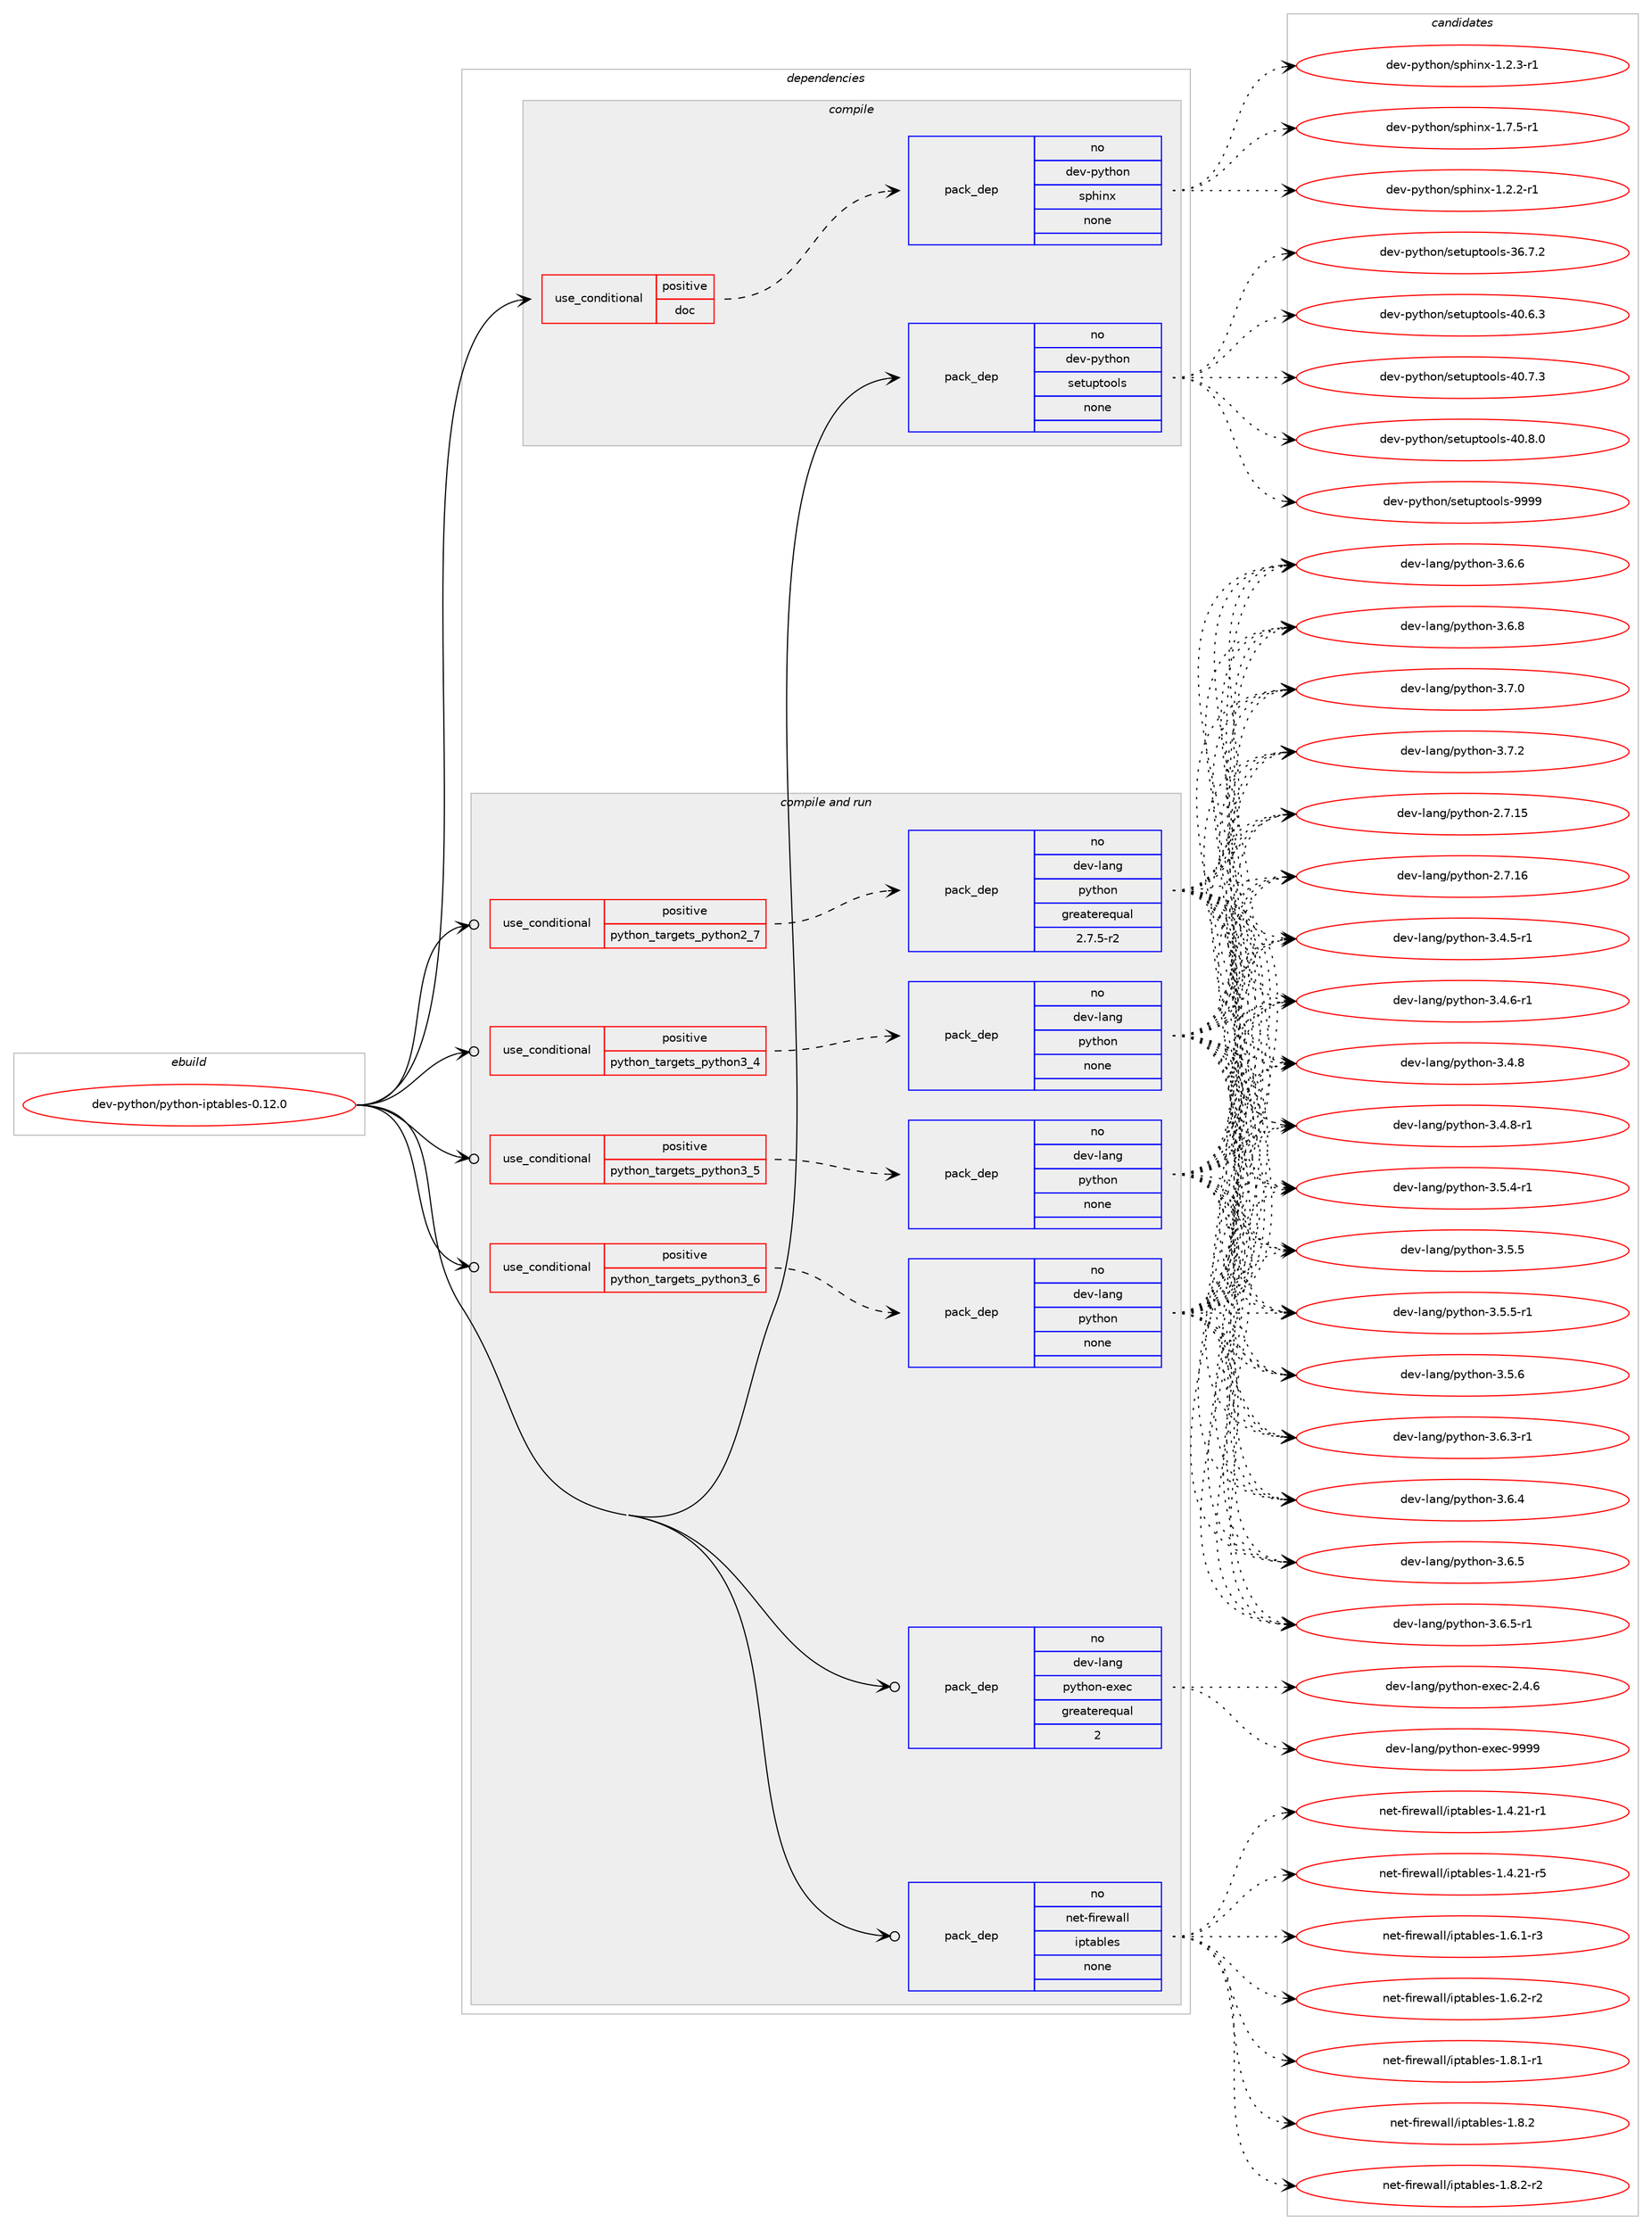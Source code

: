 digraph prolog {

# *************
# Graph options
# *************

newrank=true;
concentrate=true;
compound=true;
graph [rankdir=LR,fontname=Helvetica,fontsize=10,ranksep=1.5];#, ranksep=2.5, nodesep=0.2];
edge  [arrowhead=vee];
node  [fontname=Helvetica,fontsize=10];

# **********
# The ebuild
# **********

subgraph cluster_leftcol {
color=gray;
rank=same;
label=<<i>ebuild</i>>;
id [label="dev-python/python-iptables-0.12.0", color=red, width=4, href="../dev-python/python-iptables-0.12.0.svg"];
}

# ****************
# The dependencies
# ****************

subgraph cluster_midcol {
color=gray;
label=<<i>dependencies</i>>;
subgraph cluster_compile {
fillcolor="#eeeeee";
style=filled;
label=<<i>compile</i>>;
subgraph cond382723 {
dependency1435195 [label=<<TABLE BORDER="0" CELLBORDER="1" CELLSPACING="0" CELLPADDING="4"><TR><TD ROWSPAN="3" CELLPADDING="10">use_conditional</TD></TR><TR><TD>positive</TD></TR><TR><TD>doc</TD></TR></TABLE>>, shape=none, color=red];
subgraph pack1029118 {
dependency1435196 [label=<<TABLE BORDER="0" CELLBORDER="1" CELLSPACING="0" CELLPADDING="4" WIDTH="220"><TR><TD ROWSPAN="6" CELLPADDING="30">pack_dep</TD></TR><TR><TD WIDTH="110">no</TD></TR><TR><TD>dev-python</TD></TR><TR><TD>sphinx</TD></TR><TR><TD>none</TD></TR><TR><TD></TD></TR></TABLE>>, shape=none, color=blue];
}
dependency1435195:e -> dependency1435196:w [weight=20,style="dashed",arrowhead="vee"];
}
id:e -> dependency1435195:w [weight=20,style="solid",arrowhead="vee"];
subgraph pack1029119 {
dependency1435197 [label=<<TABLE BORDER="0" CELLBORDER="1" CELLSPACING="0" CELLPADDING="4" WIDTH="220"><TR><TD ROWSPAN="6" CELLPADDING="30">pack_dep</TD></TR><TR><TD WIDTH="110">no</TD></TR><TR><TD>dev-python</TD></TR><TR><TD>setuptools</TD></TR><TR><TD>none</TD></TR><TR><TD></TD></TR></TABLE>>, shape=none, color=blue];
}
id:e -> dependency1435197:w [weight=20,style="solid",arrowhead="vee"];
}
subgraph cluster_compileandrun {
fillcolor="#eeeeee";
style=filled;
label=<<i>compile and run</i>>;
subgraph cond382724 {
dependency1435198 [label=<<TABLE BORDER="0" CELLBORDER="1" CELLSPACING="0" CELLPADDING="4"><TR><TD ROWSPAN="3" CELLPADDING="10">use_conditional</TD></TR><TR><TD>positive</TD></TR><TR><TD>python_targets_python2_7</TD></TR></TABLE>>, shape=none, color=red];
subgraph pack1029120 {
dependency1435199 [label=<<TABLE BORDER="0" CELLBORDER="1" CELLSPACING="0" CELLPADDING="4" WIDTH="220"><TR><TD ROWSPAN="6" CELLPADDING="30">pack_dep</TD></TR><TR><TD WIDTH="110">no</TD></TR><TR><TD>dev-lang</TD></TR><TR><TD>python</TD></TR><TR><TD>greaterequal</TD></TR><TR><TD>2.7.5-r2</TD></TR></TABLE>>, shape=none, color=blue];
}
dependency1435198:e -> dependency1435199:w [weight=20,style="dashed",arrowhead="vee"];
}
id:e -> dependency1435198:w [weight=20,style="solid",arrowhead="odotvee"];
subgraph cond382725 {
dependency1435200 [label=<<TABLE BORDER="0" CELLBORDER="1" CELLSPACING="0" CELLPADDING="4"><TR><TD ROWSPAN="3" CELLPADDING="10">use_conditional</TD></TR><TR><TD>positive</TD></TR><TR><TD>python_targets_python3_4</TD></TR></TABLE>>, shape=none, color=red];
subgraph pack1029121 {
dependency1435201 [label=<<TABLE BORDER="0" CELLBORDER="1" CELLSPACING="0" CELLPADDING="4" WIDTH="220"><TR><TD ROWSPAN="6" CELLPADDING="30">pack_dep</TD></TR><TR><TD WIDTH="110">no</TD></TR><TR><TD>dev-lang</TD></TR><TR><TD>python</TD></TR><TR><TD>none</TD></TR><TR><TD></TD></TR></TABLE>>, shape=none, color=blue];
}
dependency1435200:e -> dependency1435201:w [weight=20,style="dashed",arrowhead="vee"];
}
id:e -> dependency1435200:w [weight=20,style="solid",arrowhead="odotvee"];
subgraph cond382726 {
dependency1435202 [label=<<TABLE BORDER="0" CELLBORDER="1" CELLSPACING="0" CELLPADDING="4"><TR><TD ROWSPAN="3" CELLPADDING="10">use_conditional</TD></TR><TR><TD>positive</TD></TR><TR><TD>python_targets_python3_5</TD></TR></TABLE>>, shape=none, color=red];
subgraph pack1029122 {
dependency1435203 [label=<<TABLE BORDER="0" CELLBORDER="1" CELLSPACING="0" CELLPADDING="4" WIDTH="220"><TR><TD ROWSPAN="6" CELLPADDING="30">pack_dep</TD></TR><TR><TD WIDTH="110">no</TD></TR><TR><TD>dev-lang</TD></TR><TR><TD>python</TD></TR><TR><TD>none</TD></TR><TR><TD></TD></TR></TABLE>>, shape=none, color=blue];
}
dependency1435202:e -> dependency1435203:w [weight=20,style="dashed",arrowhead="vee"];
}
id:e -> dependency1435202:w [weight=20,style="solid",arrowhead="odotvee"];
subgraph cond382727 {
dependency1435204 [label=<<TABLE BORDER="0" CELLBORDER="1" CELLSPACING="0" CELLPADDING="4"><TR><TD ROWSPAN="3" CELLPADDING="10">use_conditional</TD></TR><TR><TD>positive</TD></TR><TR><TD>python_targets_python3_6</TD></TR></TABLE>>, shape=none, color=red];
subgraph pack1029123 {
dependency1435205 [label=<<TABLE BORDER="0" CELLBORDER="1" CELLSPACING="0" CELLPADDING="4" WIDTH="220"><TR><TD ROWSPAN="6" CELLPADDING="30">pack_dep</TD></TR><TR><TD WIDTH="110">no</TD></TR><TR><TD>dev-lang</TD></TR><TR><TD>python</TD></TR><TR><TD>none</TD></TR><TR><TD></TD></TR></TABLE>>, shape=none, color=blue];
}
dependency1435204:e -> dependency1435205:w [weight=20,style="dashed",arrowhead="vee"];
}
id:e -> dependency1435204:w [weight=20,style="solid",arrowhead="odotvee"];
subgraph pack1029124 {
dependency1435206 [label=<<TABLE BORDER="0" CELLBORDER="1" CELLSPACING="0" CELLPADDING="4" WIDTH="220"><TR><TD ROWSPAN="6" CELLPADDING="30">pack_dep</TD></TR><TR><TD WIDTH="110">no</TD></TR><TR><TD>dev-lang</TD></TR><TR><TD>python-exec</TD></TR><TR><TD>greaterequal</TD></TR><TR><TD>2</TD></TR></TABLE>>, shape=none, color=blue];
}
id:e -> dependency1435206:w [weight=20,style="solid",arrowhead="odotvee"];
subgraph pack1029125 {
dependency1435207 [label=<<TABLE BORDER="0" CELLBORDER="1" CELLSPACING="0" CELLPADDING="4" WIDTH="220"><TR><TD ROWSPAN="6" CELLPADDING="30">pack_dep</TD></TR><TR><TD WIDTH="110">no</TD></TR><TR><TD>net-firewall</TD></TR><TR><TD>iptables</TD></TR><TR><TD>none</TD></TR><TR><TD></TD></TR></TABLE>>, shape=none, color=blue];
}
id:e -> dependency1435207:w [weight=20,style="solid",arrowhead="odotvee"];
}
subgraph cluster_run {
fillcolor="#eeeeee";
style=filled;
label=<<i>run</i>>;
}
}

# **************
# The candidates
# **************

subgraph cluster_choices {
rank=same;
color=gray;
label=<<i>candidates</i>>;

subgraph choice1029118 {
color=black;
nodesep=1;
choice10010111845112121116104111110471151121041051101204549465046504511449 [label="dev-python/sphinx-1.2.2-r1", color=red, width=4,href="../dev-python/sphinx-1.2.2-r1.svg"];
choice10010111845112121116104111110471151121041051101204549465046514511449 [label="dev-python/sphinx-1.2.3-r1", color=red, width=4,href="../dev-python/sphinx-1.2.3-r1.svg"];
choice10010111845112121116104111110471151121041051101204549465546534511449 [label="dev-python/sphinx-1.7.5-r1", color=red, width=4,href="../dev-python/sphinx-1.7.5-r1.svg"];
dependency1435196:e -> choice10010111845112121116104111110471151121041051101204549465046504511449:w [style=dotted,weight="100"];
dependency1435196:e -> choice10010111845112121116104111110471151121041051101204549465046514511449:w [style=dotted,weight="100"];
dependency1435196:e -> choice10010111845112121116104111110471151121041051101204549465546534511449:w [style=dotted,weight="100"];
}
subgraph choice1029119 {
color=black;
nodesep=1;
choice100101118451121211161041111104711510111611711211611111110811545515446554650 [label="dev-python/setuptools-36.7.2", color=red, width=4,href="../dev-python/setuptools-36.7.2.svg"];
choice100101118451121211161041111104711510111611711211611111110811545524846544651 [label="dev-python/setuptools-40.6.3", color=red, width=4,href="../dev-python/setuptools-40.6.3.svg"];
choice100101118451121211161041111104711510111611711211611111110811545524846554651 [label="dev-python/setuptools-40.7.3", color=red, width=4,href="../dev-python/setuptools-40.7.3.svg"];
choice100101118451121211161041111104711510111611711211611111110811545524846564648 [label="dev-python/setuptools-40.8.0", color=red, width=4,href="../dev-python/setuptools-40.8.0.svg"];
choice10010111845112121116104111110471151011161171121161111111081154557575757 [label="dev-python/setuptools-9999", color=red, width=4,href="../dev-python/setuptools-9999.svg"];
dependency1435197:e -> choice100101118451121211161041111104711510111611711211611111110811545515446554650:w [style=dotted,weight="100"];
dependency1435197:e -> choice100101118451121211161041111104711510111611711211611111110811545524846544651:w [style=dotted,weight="100"];
dependency1435197:e -> choice100101118451121211161041111104711510111611711211611111110811545524846554651:w [style=dotted,weight="100"];
dependency1435197:e -> choice100101118451121211161041111104711510111611711211611111110811545524846564648:w [style=dotted,weight="100"];
dependency1435197:e -> choice10010111845112121116104111110471151011161171121161111111081154557575757:w [style=dotted,weight="100"];
}
subgraph choice1029120 {
color=black;
nodesep=1;
choice10010111845108971101034711212111610411111045504655464953 [label="dev-lang/python-2.7.15", color=red, width=4,href="../dev-lang/python-2.7.15.svg"];
choice10010111845108971101034711212111610411111045504655464954 [label="dev-lang/python-2.7.16", color=red, width=4,href="../dev-lang/python-2.7.16.svg"];
choice1001011184510897110103471121211161041111104551465246534511449 [label="dev-lang/python-3.4.5-r1", color=red, width=4,href="../dev-lang/python-3.4.5-r1.svg"];
choice1001011184510897110103471121211161041111104551465246544511449 [label="dev-lang/python-3.4.6-r1", color=red, width=4,href="../dev-lang/python-3.4.6-r1.svg"];
choice100101118451089711010347112121116104111110455146524656 [label="dev-lang/python-3.4.8", color=red, width=4,href="../dev-lang/python-3.4.8.svg"];
choice1001011184510897110103471121211161041111104551465246564511449 [label="dev-lang/python-3.4.8-r1", color=red, width=4,href="../dev-lang/python-3.4.8-r1.svg"];
choice1001011184510897110103471121211161041111104551465346524511449 [label="dev-lang/python-3.5.4-r1", color=red, width=4,href="../dev-lang/python-3.5.4-r1.svg"];
choice100101118451089711010347112121116104111110455146534653 [label="dev-lang/python-3.5.5", color=red, width=4,href="../dev-lang/python-3.5.5.svg"];
choice1001011184510897110103471121211161041111104551465346534511449 [label="dev-lang/python-3.5.5-r1", color=red, width=4,href="../dev-lang/python-3.5.5-r1.svg"];
choice100101118451089711010347112121116104111110455146534654 [label="dev-lang/python-3.5.6", color=red, width=4,href="../dev-lang/python-3.5.6.svg"];
choice1001011184510897110103471121211161041111104551465446514511449 [label="dev-lang/python-3.6.3-r1", color=red, width=4,href="../dev-lang/python-3.6.3-r1.svg"];
choice100101118451089711010347112121116104111110455146544652 [label="dev-lang/python-3.6.4", color=red, width=4,href="../dev-lang/python-3.6.4.svg"];
choice100101118451089711010347112121116104111110455146544653 [label="dev-lang/python-3.6.5", color=red, width=4,href="../dev-lang/python-3.6.5.svg"];
choice1001011184510897110103471121211161041111104551465446534511449 [label="dev-lang/python-3.6.5-r1", color=red, width=4,href="../dev-lang/python-3.6.5-r1.svg"];
choice100101118451089711010347112121116104111110455146544654 [label="dev-lang/python-3.6.6", color=red, width=4,href="../dev-lang/python-3.6.6.svg"];
choice100101118451089711010347112121116104111110455146544656 [label="dev-lang/python-3.6.8", color=red, width=4,href="../dev-lang/python-3.6.8.svg"];
choice100101118451089711010347112121116104111110455146554648 [label="dev-lang/python-3.7.0", color=red, width=4,href="../dev-lang/python-3.7.0.svg"];
choice100101118451089711010347112121116104111110455146554650 [label="dev-lang/python-3.7.2", color=red, width=4,href="../dev-lang/python-3.7.2.svg"];
dependency1435199:e -> choice10010111845108971101034711212111610411111045504655464953:w [style=dotted,weight="100"];
dependency1435199:e -> choice10010111845108971101034711212111610411111045504655464954:w [style=dotted,weight="100"];
dependency1435199:e -> choice1001011184510897110103471121211161041111104551465246534511449:w [style=dotted,weight="100"];
dependency1435199:e -> choice1001011184510897110103471121211161041111104551465246544511449:w [style=dotted,weight="100"];
dependency1435199:e -> choice100101118451089711010347112121116104111110455146524656:w [style=dotted,weight="100"];
dependency1435199:e -> choice1001011184510897110103471121211161041111104551465246564511449:w [style=dotted,weight="100"];
dependency1435199:e -> choice1001011184510897110103471121211161041111104551465346524511449:w [style=dotted,weight="100"];
dependency1435199:e -> choice100101118451089711010347112121116104111110455146534653:w [style=dotted,weight="100"];
dependency1435199:e -> choice1001011184510897110103471121211161041111104551465346534511449:w [style=dotted,weight="100"];
dependency1435199:e -> choice100101118451089711010347112121116104111110455146534654:w [style=dotted,weight="100"];
dependency1435199:e -> choice1001011184510897110103471121211161041111104551465446514511449:w [style=dotted,weight="100"];
dependency1435199:e -> choice100101118451089711010347112121116104111110455146544652:w [style=dotted,weight="100"];
dependency1435199:e -> choice100101118451089711010347112121116104111110455146544653:w [style=dotted,weight="100"];
dependency1435199:e -> choice1001011184510897110103471121211161041111104551465446534511449:w [style=dotted,weight="100"];
dependency1435199:e -> choice100101118451089711010347112121116104111110455146544654:w [style=dotted,weight="100"];
dependency1435199:e -> choice100101118451089711010347112121116104111110455146544656:w [style=dotted,weight="100"];
dependency1435199:e -> choice100101118451089711010347112121116104111110455146554648:w [style=dotted,weight="100"];
dependency1435199:e -> choice100101118451089711010347112121116104111110455146554650:w [style=dotted,weight="100"];
}
subgraph choice1029121 {
color=black;
nodesep=1;
choice10010111845108971101034711212111610411111045504655464953 [label="dev-lang/python-2.7.15", color=red, width=4,href="../dev-lang/python-2.7.15.svg"];
choice10010111845108971101034711212111610411111045504655464954 [label="dev-lang/python-2.7.16", color=red, width=4,href="../dev-lang/python-2.7.16.svg"];
choice1001011184510897110103471121211161041111104551465246534511449 [label="dev-lang/python-3.4.5-r1", color=red, width=4,href="../dev-lang/python-3.4.5-r1.svg"];
choice1001011184510897110103471121211161041111104551465246544511449 [label="dev-lang/python-3.4.6-r1", color=red, width=4,href="../dev-lang/python-3.4.6-r1.svg"];
choice100101118451089711010347112121116104111110455146524656 [label="dev-lang/python-3.4.8", color=red, width=4,href="../dev-lang/python-3.4.8.svg"];
choice1001011184510897110103471121211161041111104551465246564511449 [label="dev-lang/python-3.4.8-r1", color=red, width=4,href="../dev-lang/python-3.4.8-r1.svg"];
choice1001011184510897110103471121211161041111104551465346524511449 [label="dev-lang/python-3.5.4-r1", color=red, width=4,href="../dev-lang/python-3.5.4-r1.svg"];
choice100101118451089711010347112121116104111110455146534653 [label="dev-lang/python-3.5.5", color=red, width=4,href="../dev-lang/python-3.5.5.svg"];
choice1001011184510897110103471121211161041111104551465346534511449 [label="dev-lang/python-3.5.5-r1", color=red, width=4,href="../dev-lang/python-3.5.5-r1.svg"];
choice100101118451089711010347112121116104111110455146534654 [label="dev-lang/python-3.5.6", color=red, width=4,href="../dev-lang/python-3.5.6.svg"];
choice1001011184510897110103471121211161041111104551465446514511449 [label="dev-lang/python-3.6.3-r1", color=red, width=4,href="../dev-lang/python-3.6.3-r1.svg"];
choice100101118451089711010347112121116104111110455146544652 [label="dev-lang/python-3.6.4", color=red, width=4,href="../dev-lang/python-3.6.4.svg"];
choice100101118451089711010347112121116104111110455146544653 [label="dev-lang/python-3.6.5", color=red, width=4,href="../dev-lang/python-3.6.5.svg"];
choice1001011184510897110103471121211161041111104551465446534511449 [label="dev-lang/python-3.6.5-r1", color=red, width=4,href="../dev-lang/python-3.6.5-r1.svg"];
choice100101118451089711010347112121116104111110455146544654 [label="dev-lang/python-3.6.6", color=red, width=4,href="../dev-lang/python-3.6.6.svg"];
choice100101118451089711010347112121116104111110455146544656 [label="dev-lang/python-3.6.8", color=red, width=4,href="../dev-lang/python-3.6.8.svg"];
choice100101118451089711010347112121116104111110455146554648 [label="dev-lang/python-3.7.0", color=red, width=4,href="../dev-lang/python-3.7.0.svg"];
choice100101118451089711010347112121116104111110455146554650 [label="dev-lang/python-3.7.2", color=red, width=4,href="../dev-lang/python-3.7.2.svg"];
dependency1435201:e -> choice10010111845108971101034711212111610411111045504655464953:w [style=dotted,weight="100"];
dependency1435201:e -> choice10010111845108971101034711212111610411111045504655464954:w [style=dotted,weight="100"];
dependency1435201:e -> choice1001011184510897110103471121211161041111104551465246534511449:w [style=dotted,weight="100"];
dependency1435201:e -> choice1001011184510897110103471121211161041111104551465246544511449:w [style=dotted,weight="100"];
dependency1435201:e -> choice100101118451089711010347112121116104111110455146524656:w [style=dotted,weight="100"];
dependency1435201:e -> choice1001011184510897110103471121211161041111104551465246564511449:w [style=dotted,weight="100"];
dependency1435201:e -> choice1001011184510897110103471121211161041111104551465346524511449:w [style=dotted,weight="100"];
dependency1435201:e -> choice100101118451089711010347112121116104111110455146534653:w [style=dotted,weight="100"];
dependency1435201:e -> choice1001011184510897110103471121211161041111104551465346534511449:w [style=dotted,weight="100"];
dependency1435201:e -> choice100101118451089711010347112121116104111110455146534654:w [style=dotted,weight="100"];
dependency1435201:e -> choice1001011184510897110103471121211161041111104551465446514511449:w [style=dotted,weight="100"];
dependency1435201:e -> choice100101118451089711010347112121116104111110455146544652:w [style=dotted,weight="100"];
dependency1435201:e -> choice100101118451089711010347112121116104111110455146544653:w [style=dotted,weight="100"];
dependency1435201:e -> choice1001011184510897110103471121211161041111104551465446534511449:w [style=dotted,weight="100"];
dependency1435201:e -> choice100101118451089711010347112121116104111110455146544654:w [style=dotted,weight="100"];
dependency1435201:e -> choice100101118451089711010347112121116104111110455146544656:w [style=dotted,weight="100"];
dependency1435201:e -> choice100101118451089711010347112121116104111110455146554648:w [style=dotted,weight="100"];
dependency1435201:e -> choice100101118451089711010347112121116104111110455146554650:w [style=dotted,weight="100"];
}
subgraph choice1029122 {
color=black;
nodesep=1;
choice10010111845108971101034711212111610411111045504655464953 [label="dev-lang/python-2.7.15", color=red, width=4,href="../dev-lang/python-2.7.15.svg"];
choice10010111845108971101034711212111610411111045504655464954 [label="dev-lang/python-2.7.16", color=red, width=4,href="../dev-lang/python-2.7.16.svg"];
choice1001011184510897110103471121211161041111104551465246534511449 [label="dev-lang/python-3.4.5-r1", color=red, width=4,href="../dev-lang/python-3.4.5-r1.svg"];
choice1001011184510897110103471121211161041111104551465246544511449 [label="dev-lang/python-3.4.6-r1", color=red, width=4,href="../dev-lang/python-3.4.6-r1.svg"];
choice100101118451089711010347112121116104111110455146524656 [label="dev-lang/python-3.4.8", color=red, width=4,href="../dev-lang/python-3.4.8.svg"];
choice1001011184510897110103471121211161041111104551465246564511449 [label="dev-lang/python-3.4.8-r1", color=red, width=4,href="../dev-lang/python-3.4.8-r1.svg"];
choice1001011184510897110103471121211161041111104551465346524511449 [label="dev-lang/python-3.5.4-r1", color=red, width=4,href="../dev-lang/python-3.5.4-r1.svg"];
choice100101118451089711010347112121116104111110455146534653 [label="dev-lang/python-3.5.5", color=red, width=4,href="../dev-lang/python-3.5.5.svg"];
choice1001011184510897110103471121211161041111104551465346534511449 [label="dev-lang/python-3.5.5-r1", color=red, width=4,href="../dev-lang/python-3.5.5-r1.svg"];
choice100101118451089711010347112121116104111110455146534654 [label="dev-lang/python-3.5.6", color=red, width=4,href="../dev-lang/python-3.5.6.svg"];
choice1001011184510897110103471121211161041111104551465446514511449 [label="dev-lang/python-3.6.3-r1", color=red, width=4,href="../dev-lang/python-3.6.3-r1.svg"];
choice100101118451089711010347112121116104111110455146544652 [label="dev-lang/python-3.6.4", color=red, width=4,href="../dev-lang/python-3.6.4.svg"];
choice100101118451089711010347112121116104111110455146544653 [label="dev-lang/python-3.6.5", color=red, width=4,href="../dev-lang/python-3.6.5.svg"];
choice1001011184510897110103471121211161041111104551465446534511449 [label="dev-lang/python-3.6.5-r1", color=red, width=4,href="../dev-lang/python-3.6.5-r1.svg"];
choice100101118451089711010347112121116104111110455146544654 [label="dev-lang/python-3.6.6", color=red, width=4,href="../dev-lang/python-3.6.6.svg"];
choice100101118451089711010347112121116104111110455146544656 [label="dev-lang/python-3.6.8", color=red, width=4,href="../dev-lang/python-3.6.8.svg"];
choice100101118451089711010347112121116104111110455146554648 [label="dev-lang/python-3.7.0", color=red, width=4,href="../dev-lang/python-3.7.0.svg"];
choice100101118451089711010347112121116104111110455146554650 [label="dev-lang/python-3.7.2", color=red, width=4,href="../dev-lang/python-3.7.2.svg"];
dependency1435203:e -> choice10010111845108971101034711212111610411111045504655464953:w [style=dotted,weight="100"];
dependency1435203:e -> choice10010111845108971101034711212111610411111045504655464954:w [style=dotted,weight="100"];
dependency1435203:e -> choice1001011184510897110103471121211161041111104551465246534511449:w [style=dotted,weight="100"];
dependency1435203:e -> choice1001011184510897110103471121211161041111104551465246544511449:w [style=dotted,weight="100"];
dependency1435203:e -> choice100101118451089711010347112121116104111110455146524656:w [style=dotted,weight="100"];
dependency1435203:e -> choice1001011184510897110103471121211161041111104551465246564511449:w [style=dotted,weight="100"];
dependency1435203:e -> choice1001011184510897110103471121211161041111104551465346524511449:w [style=dotted,weight="100"];
dependency1435203:e -> choice100101118451089711010347112121116104111110455146534653:w [style=dotted,weight="100"];
dependency1435203:e -> choice1001011184510897110103471121211161041111104551465346534511449:w [style=dotted,weight="100"];
dependency1435203:e -> choice100101118451089711010347112121116104111110455146534654:w [style=dotted,weight="100"];
dependency1435203:e -> choice1001011184510897110103471121211161041111104551465446514511449:w [style=dotted,weight="100"];
dependency1435203:e -> choice100101118451089711010347112121116104111110455146544652:w [style=dotted,weight="100"];
dependency1435203:e -> choice100101118451089711010347112121116104111110455146544653:w [style=dotted,weight="100"];
dependency1435203:e -> choice1001011184510897110103471121211161041111104551465446534511449:w [style=dotted,weight="100"];
dependency1435203:e -> choice100101118451089711010347112121116104111110455146544654:w [style=dotted,weight="100"];
dependency1435203:e -> choice100101118451089711010347112121116104111110455146544656:w [style=dotted,weight="100"];
dependency1435203:e -> choice100101118451089711010347112121116104111110455146554648:w [style=dotted,weight="100"];
dependency1435203:e -> choice100101118451089711010347112121116104111110455146554650:w [style=dotted,weight="100"];
}
subgraph choice1029123 {
color=black;
nodesep=1;
choice10010111845108971101034711212111610411111045504655464953 [label="dev-lang/python-2.7.15", color=red, width=4,href="../dev-lang/python-2.7.15.svg"];
choice10010111845108971101034711212111610411111045504655464954 [label="dev-lang/python-2.7.16", color=red, width=4,href="../dev-lang/python-2.7.16.svg"];
choice1001011184510897110103471121211161041111104551465246534511449 [label="dev-lang/python-3.4.5-r1", color=red, width=4,href="../dev-lang/python-3.4.5-r1.svg"];
choice1001011184510897110103471121211161041111104551465246544511449 [label="dev-lang/python-3.4.6-r1", color=red, width=4,href="../dev-lang/python-3.4.6-r1.svg"];
choice100101118451089711010347112121116104111110455146524656 [label="dev-lang/python-3.4.8", color=red, width=4,href="../dev-lang/python-3.4.8.svg"];
choice1001011184510897110103471121211161041111104551465246564511449 [label="dev-lang/python-3.4.8-r1", color=red, width=4,href="../dev-lang/python-3.4.8-r1.svg"];
choice1001011184510897110103471121211161041111104551465346524511449 [label="dev-lang/python-3.5.4-r1", color=red, width=4,href="../dev-lang/python-3.5.4-r1.svg"];
choice100101118451089711010347112121116104111110455146534653 [label="dev-lang/python-3.5.5", color=red, width=4,href="../dev-lang/python-3.5.5.svg"];
choice1001011184510897110103471121211161041111104551465346534511449 [label="dev-lang/python-3.5.5-r1", color=red, width=4,href="../dev-lang/python-3.5.5-r1.svg"];
choice100101118451089711010347112121116104111110455146534654 [label="dev-lang/python-3.5.6", color=red, width=4,href="../dev-lang/python-3.5.6.svg"];
choice1001011184510897110103471121211161041111104551465446514511449 [label="dev-lang/python-3.6.3-r1", color=red, width=4,href="../dev-lang/python-3.6.3-r1.svg"];
choice100101118451089711010347112121116104111110455146544652 [label="dev-lang/python-3.6.4", color=red, width=4,href="../dev-lang/python-3.6.4.svg"];
choice100101118451089711010347112121116104111110455146544653 [label="dev-lang/python-3.6.5", color=red, width=4,href="../dev-lang/python-3.6.5.svg"];
choice1001011184510897110103471121211161041111104551465446534511449 [label="dev-lang/python-3.6.5-r1", color=red, width=4,href="../dev-lang/python-3.6.5-r1.svg"];
choice100101118451089711010347112121116104111110455146544654 [label="dev-lang/python-3.6.6", color=red, width=4,href="../dev-lang/python-3.6.6.svg"];
choice100101118451089711010347112121116104111110455146544656 [label="dev-lang/python-3.6.8", color=red, width=4,href="../dev-lang/python-3.6.8.svg"];
choice100101118451089711010347112121116104111110455146554648 [label="dev-lang/python-3.7.0", color=red, width=4,href="../dev-lang/python-3.7.0.svg"];
choice100101118451089711010347112121116104111110455146554650 [label="dev-lang/python-3.7.2", color=red, width=4,href="../dev-lang/python-3.7.2.svg"];
dependency1435205:e -> choice10010111845108971101034711212111610411111045504655464953:w [style=dotted,weight="100"];
dependency1435205:e -> choice10010111845108971101034711212111610411111045504655464954:w [style=dotted,weight="100"];
dependency1435205:e -> choice1001011184510897110103471121211161041111104551465246534511449:w [style=dotted,weight="100"];
dependency1435205:e -> choice1001011184510897110103471121211161041111104551465246544511449:w [style=dotted,weight="100"];
dependency1435205:e -> choice100101118451089711010347112121116104111110455146524656:w [style=dotted,weight="100"];
dependency1435205:e -> choice1001011184510897110103471121211161041111104551465246564511449:w [style=dotted,weight="100"];
dependency1435205:e -> choice1001011184510897110103471121211161041111104551465346524511449:w [style=dotted,weight="100"];
dependency1435205:e -> choice100101118451089711010347112121116104111110455146534653:w [style=dotted,weight="100"];
dependency1435205:e -> choice1001011184510897110103471121211161041111104551465346534511449:w [style=dotted,weight="100"];
dependency1435205:e -> choice100101118451089711010347112121116104111110455146534654:w [style=dotted,weight="100"];
dependency1435205:e -> choice1001011184510897110103471121211161041111104551465446514511449:w [style=dotted,weight="100"];
dependency1435205:e -> choice100101118451089711010347112121116104111110455146544652:w [style=dotted,weight="100"];
dependency1435205:e -> choice100101118451089711010347112121116104111110455146544653:w [style=dotted,weight="100"];
dependency1435205:e -> choice1001011184510897110103471121211161041111104551465446534511449:w [style=dotted,weight="100"];
dependency1435205:e -> choice100101118451089711010347112121116104111110455146544654:w [style=dotted,weight="100"];
dependency1435205:e -> choice100101118451089711010347112121116104111110455146544656:w [style=dotted,weight="100"];
dependency1435205:e -> choice100101118451089711010347112121116104111110455146554648:w [style=dotted,weight="100"];
dependency1435205:e -> choice100101118451089711010347112121116104111110455146554650:w [style=dotted,weight="100"];
}
subgraph choice1029124 {
color=black;
nodesep=1;
choice1001011184510897110103471121211161041111104510112010199455046524654 [label="dev-lang/python-exec-2.4.6", color=red, width=4,href="../dev-lang/python-exec-2.4.6.svg"];
choice10010111845108971101034711212111610411111045101120101994557575757 [label="dev-lang/python-exec-9999", color=red, width=4,href="../dev-lang/python-exec-9999.svg"];
dependency1435206:e -> choice1001011184510897110103471121211161041111104510112010199455046524654:w [style=dotted,weight="100"];
dependency1435206:e -> choice10010111845108971101034711212111610411111045101120101994557575757:w [style=dotted,weight="100"];
}
subgraph choice1029125 {
color=black;
nodesep=1;
choice1101011164510210511410111997108108471051121169798108101115454946524650494511449 [label="net-firewall/iptables-1.4.21-r1", color=red, width=4,href="../net-firewall/iptables-1.4.21-r1.svg"];
choice1101011164510210511410111997108108471051121169798108101115454946524650494511453 [label="net-firewall/iptables-1.4.21-r5", color=red, width=4,href="../net-firewall/iptables-1.4.21-r5.svg"];
choice11010111645102105114101119971081084710511211697981081011154549465446494511451 [label="net-firewall/iptables-1.6.1-r3", color=red, width=4,href="../net-firewall/iptables-1.6.1-r3.svg"];
choice11010111645102105114101119971081084710511211697981081011154549465446504511450 [label="net-firewall/iptables-1.6.2-r2", color=red, width=4,href="../net-firewall/iptables-1.6.2-r2.svg"];
choice11010111645102105114101119971081084710511211697981081011154549465646494511449 [label="net-firewall/iptables-1.8.1-r1", color=red, width=4,href="../net-firewall/iptables-1.8.1-r1.svg"];
choice1101011164510210511410111997108108471051121169798108101115454946564650 [label="net-firewall/iptables-1.8.2", color=red, width=4,href="../net-firewall/iptables-1.8.2.svg"];
choice11010111645102105114101119971081084710511211697981081011154549465646504511450 [label="net-firewall/iptables-1.8.2-r2", color=red, width=4,href="../net-firewall/iptables-1.8.2-r2.svg"];
dependency1435207:e -> choice1101011164510210511410111997108108471051121169798108101115454946524650494511449:w [style=dotted,weight="100"];
dependency1435207:e -> choice1101011164510210511410111997108108471051121169798108101115454946524650494511453:w [style=dotted,weight="100"];
dependency1435207:e -> choice11010111645102105114101119971081084710511211697981081011154549465446494511451:w [style=dotted,weight="100"];
dependency1435207:e -> choice11010111645102105114101119971081084710511211697981081011154549465446504511450:w [style=dotted,weight="100"];
dependency1435207:e -> choice11010111645102105114101119971081084710511211697981081011154549465646494511449:w [style=dotted,weight="100"];
dependency1435207:e -> choice1101011164510210511410111997108108471051121169798108101115454946564650:w [style=dotted,weight="100"];
dependency1435207:e -> choice11010111645102105114101119971081084710511211697981081011154549465646504511450:w [style=dotted,weight="100"];
}
}

}
